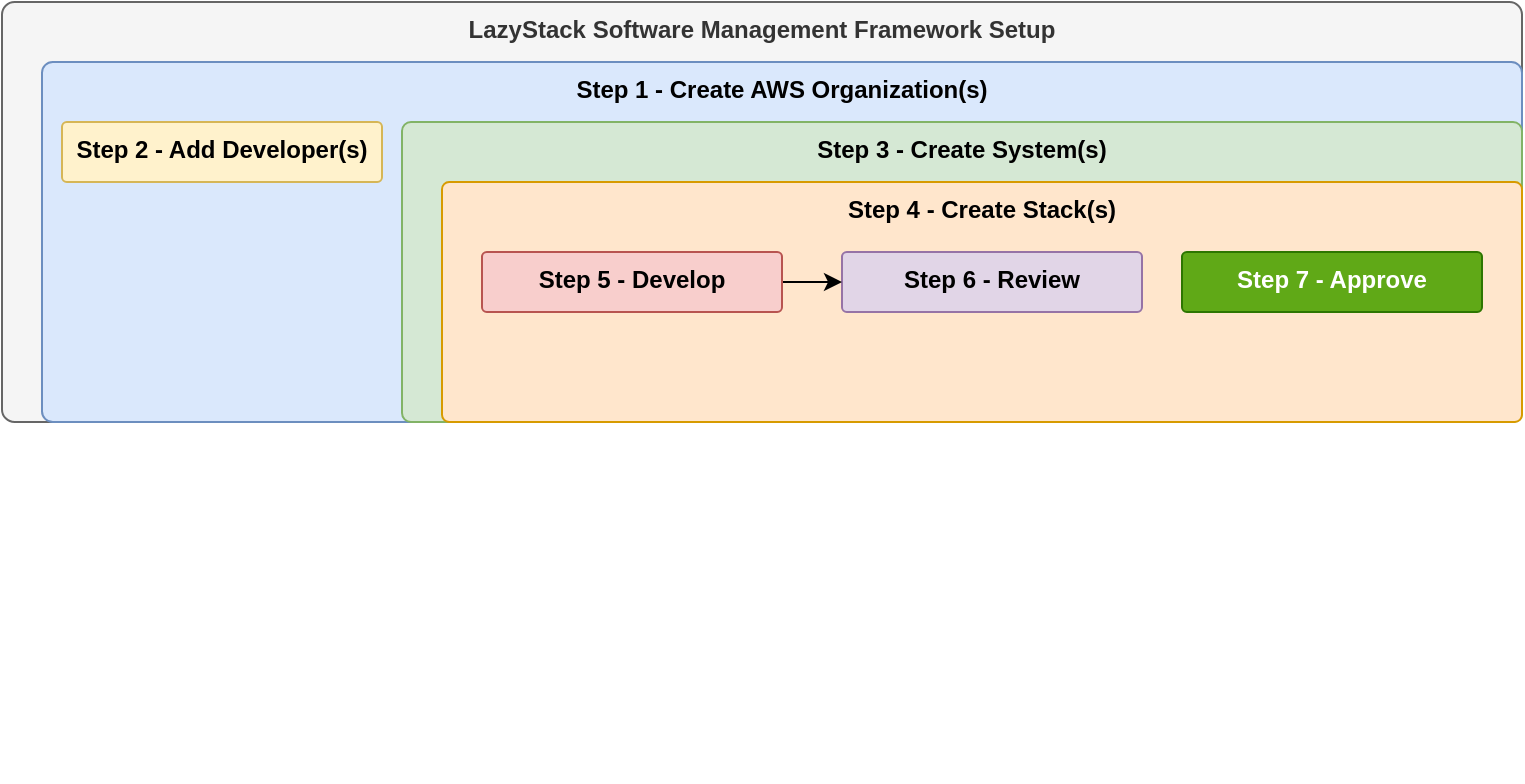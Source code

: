 <mxfile version="14.4.3" type="device"><diagram id="E24cT5pAN13M_R3h394H" name="Page-1"><mxGraphModel dx="1213" dy="696" grid="1" gridSize="10" guides="1" tooltips="1" connect="1" arrows="1" fold="1" page="1" pageScale="1" pageWidth="2400" pageHeight="1600" math="0" shadow="0"><root><mxCell id="0"/><mxCell id="1" parent="0"/><mxCell id="l0XeKku_6KeVbZm1l9TO-18" value="&lt;b&gt;LazyStack Software Management Framework Setup&lt;/b&gt;" style="rounded=1;whiteSpace=wrap;html=1;verticalAlign=top;arcSize=3;fillColor=#f5f5f5;strokeColor=#666666;fontColor=#333333;" vertex="1" parent="1"><mxGeometry x="420" width="760" height="210" as="geometry"/></mxCell><mxCell id="l0XeKku_6KeVbZm1l9TO-53" value="&lt;b&gt;Step 1 - Create AWS Organization(s)&lt;/b&gt;" style="rounded=1;whiteSpace=wrap;html=1;arcSize=3;verticalAlign=top;fillColor=#dae8fc;strokeColor=#6c8ebf;" vertex="1" parent="1"><mxGeometry x="440" y="30" width="740" height="180" as="geometry"/></mxCell><mxCell id="l0XeKku_6KeVbZm1l9TO-47" value="" style="group" vertex="1" connectable="0" parent="1"><mxGeometry x="470" y="60" width="140" height="70" as="geometry"/></mxCell><mxCell id="l0XeKku_6KeVbZm1l9TO-19" value="&lt;b&gt;Step 2 - Add Developer(s)&lt;br&gt;&lt;/b&gt;" style="rounded=1;whiteSpace=wrap;html=1;verticalAlign=top;arcSize=8;fillColor=#fff2cc;strokeColor=#d6b656;" vertex="1" parent="l0XeKku_6KeVbZm1l9TO-47"><mxGeometry x="-20" width="160" height="30" as="geometry"/></mxCell><mxCell id="l0XeKku_6KeVbZm1l9TO-20" value="&lt;b&gt;Step 3 - Create System(s)&lt;/b&gt;" style="rounded=1;whiteSpace=wrap;html=1;verticalAlign=top;arcSize=3;fillColor=#d5e8d4;strokeColor=#82b366;" vertex="1" parent="1"><mxGeometry x="620" y="60" width="560" height="150" as="geometry"/></mxCell><mxCell id="l0XeKku_6KeVbZm1l9TO-44" value="" style="group" vertex="1" connectable="0" parent="1"><mxGeometry x="480" y="90" width="700" height="300" as="geometry"/></mxCell><mxCell id="l0XeKku_6KeVbZm1l9TO-21" value="&lt;b&gt;Step 4 - Create Stack(s)&lt;/b&gt;" style="rounded=1;whiteSpace=wrap;html=1;verticalAlign=top;arcSize=3;fillColor=#ffe6cc;strokeColor=#d79b00;" vertex="1" parent="l0XeKku_6KeVbZm1l9TO-44"><mxGeometry x="160" width="540" height="120" as="geometry"/></mxCell><mxCell id="l0XeKku_6KeVbZm1l9TO-52" value="" style="group" vertex="1" connectable="0" parent="l0XeKku_6KeVbZm1l9TO-44"><mxGeometry x="540" y="35" width="140" height="105" as="geometry"/></mxCell><mxCell id="l0XeKku_6KeVbZm1l9TO-27" value="&lt;b&gt;Step 7 - Approve&lt;/b&gt;" style="rounded=1;whiteSpace=wrap;html=1;verticalAlign=top;arcSize=8;fillColor=#60a917;strokeColor=#2D7600;fontColor=#ffffff;" vertex="1" parent="l0XeKku_6KeVbZm1l9TO-52"><mxGeometry x="-10" width="150" height="30" as="geometry"/></mxCell><mxCell id="l0XeKku_6KeVbZm1l9TO-136" value="" style="group" vertex="1" connectable="0" parent="l0XeKku_6KeVbZm1l9TO-52"><mxGeometry x="10" y="42" width="120" height="21" as="geometry"/></mxCell><mxCell id="l0XeKku_6KeVbZm1l9TO-23" value="&lt;b&gt;Step 6 - Review&lt;/b&gt;" style="rounded=1;whiteSpace=wrap;html=1;verticalAlign=top;arcSize=8;fillColor=#e1d5e7;strokeColor=#9673a6;" vertex="1" parent="l0XeKku_6KeVbZm1l9TO-44"><mxGeometry x="360" y="35" width="150" height="30" as="geometry"/></mxCell><mxCell id="l0XeKku_6KeVbZm1l9TO-139" style="edgeStyle=orthogonalEdgeStyle;rounded=0;orthogonalLoop=1;jettySize=auto;html=1;" edge="1" parent="l0XeKku_6KeVbZm1l9TO-44" source="l0XeKku_6KeVbZm1l9TO-22" target="l0XeKku_6KeVbZm1l9TO-23"><mxGeometry relative="1" as="geometry"/></mxCell><mxCell id="l0XeKku_6KeVbZm1l9TO-22" value="&lt;b&gt;Step 5 - Develop&lt;/b&gt;" style="rounded=1;whiteSpace=wrap;html=1;verticalAlign=top;arcSize=8;fillColor=#f8cecc;strokeColor=#b85450;" vertex="1" parent="l0XeKku_6KeVbZm1l9TO-44"><mxGeometry x="180" y="35" width="150" height="30" as="geometry"/></mxCell></root></mxGraphModel></diagram></mxfile>